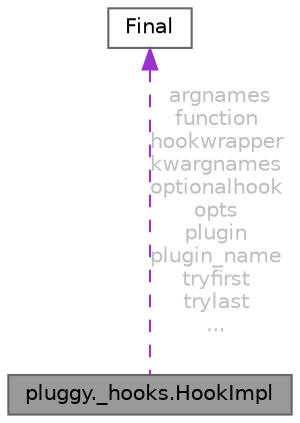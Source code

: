 digraph "pluggy._hooks.HookImpl"
{
 // LATEX_PDF_SIZE
  bgcolor="transparent";
  edge [fontname=Helvetica,fontsize=10,labelfontname=Helvetica,labelfontsize=10];
  node [fontname=Helvetica,fontsize=10,shape=box,height=0.2,width=0.4];
  Node1 [id="Node000001",label="pluggy._hooks.HookImpl",height=0.2,width=0.4,color="gray40", fillcolor="grey60", style="filled", fontcolor="black",tooltip=" "];
  Node2 -> Node1 [id="edge1_Node000001_Node000002",dir="back",color="darkorchid3",style="dashed",tooltip=" ",label=" argnames\nfunction\nhookwrapper\nkwargnames\noptionalhook\nopts\nplugin\nplugin_name\ntryfirst\ntrylast\n...",fontcolor="grey" ];
  Node2 [id="Node000002",label="Final",height=0.2,width=0.4,color="gray40", fillcolor="white", style="filled",tooltip=" "];
}
